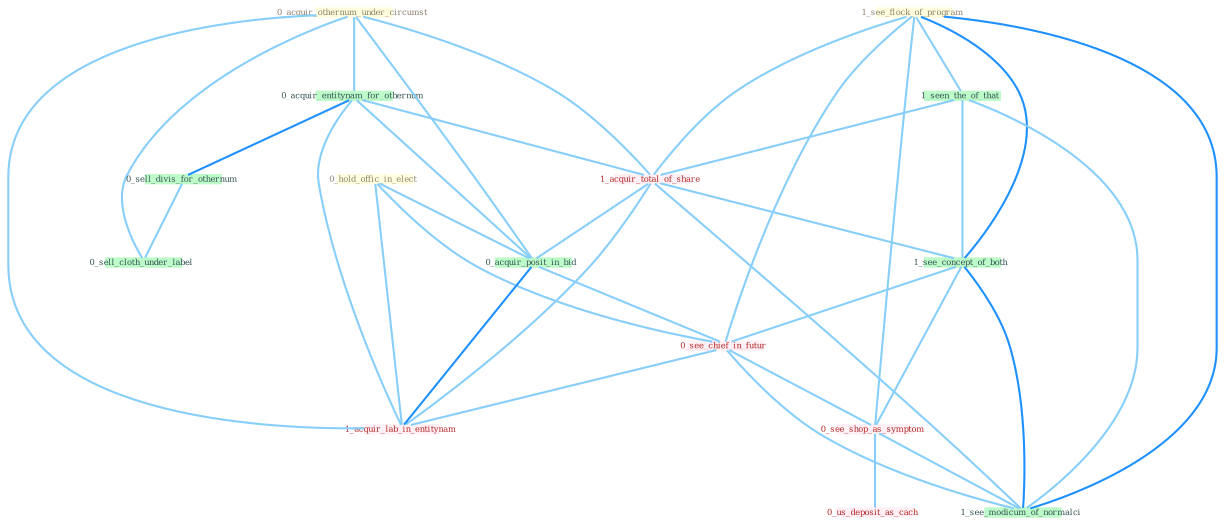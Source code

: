 Graph G{ 
    node
    [shape=polygon,style=filled,width=.5,height=.06,color="#BDFCC9",fixedsize=true,fontsize=4,
    fontcolor="#2f4f4f"];
    {node
    [color="#ffffe0", fontcolor="#8b7d6b"] "0_acquir_othernum_under_circumst " "1_see_flock_of_program " "0_hold_offic_in_elect "}
{node [color="#fff0f5", fontcolor="#b22222"] "1_acquir_total_of_share " "0_see_chief_in_futur " "0_see_shop_as_symptom " "1_acquir_lab_in_entitynam " "0_us_deposit_as_cach "}
edge [color="#B0E2FF"];

	"0_acquir_othernum_under_circumst " -- "0_acquir_entitynam_for_othernum " [w="1", color="#87cefa" ];
	"0_acquir_othernum_under_circumst " -- "1_acquir_total_of_share " [w="1", color="#87cefa" ];
	"0_acquir_othernum_under_circumst " -- "0_sell_cloth_under_label " [w="1", color="#87cefa" ];
	"0_acquir_othernum_under_circumst " -- "0_acquir_posit_in_bid " [w="1", color="#87cefa" ];
	"0_acquir_othernum_under_circumst " -- "1_acquir_lab_in_entitynam " [w="1", color="#87cefa" ];
	"1_see_flock_of_program " -- "1_seen_the_of_that " [w="1", color="#87cefa" ];
	"1_see_flock_of_program " -- "1_acquir_total_of_share " [w="1", color="#87cefa" ];
	"1_see_flock_of_program " -- "1_see_concept_of_both " [w="2", color="#1e90ff" , len=0.8];
	"1_see_flock_of_program " -- "0_see_chief_in_futur " [w="1", color="#87cefa" ];
	"1_see_flock_of_program " -- "0_see_shop_as_symptom " [w="1", color="#87cefa" ];
	"1_see_flock_of_program " -- "1_see_modicum_of_normalci " [w="2", color="#1e90ff" , len=0.8];
	"0_hold_offic_in_elect " -- "0_acquir_posit_in_bid " [w="1", color="#87cefa" ];
	"0_hold_offic_in_elect " -- "0_see_chief_in_futur " [w="1", color="#87cefa" ];
	"0_hold_offic_in_elect " -- "1_acquir_lab_in_entitynam " [w="1", color="#87cefa" ];
	"0_acquir_entitynam_for_othernum " -- "0_sell_divis_for_othernum " [w="2", color="#1e90ff" , len=0.8];
	"0_acquir_entitynam_for_othernum " -- "1_acquir_total_of_share " [w="1", color="#87cefa" ];
	"0_acquir_entitynam_for_othernum " -- "0_acquir_posit_in_bid " [w="1", color="#87cefa" ];
	"0_acquir_entitynam_for_othernum " -- "1_acquir_lab_in_entitynam " [w="1", color="#87cefa" ];
	"1_seen_the_of_that " -- "1_acquir_total_of_share " [w="1", color="#87cefa" ];
	"1_seen_the_of_that " -- "1_see_concept_of_both " [w="1", color="#87cefa" ];
	"1_seen_the_of_that " -- "1_see_modicum_of_normalci " [w="1", color="#87cefa" ];
	"0_sell_divis_for_othernum " -- "0_sell_cloth_under_label " [w="1", color="#87cefa" ];
	"1_acquir_total_of_share " -- "0_acquir_posit_in_bid " [w="1", color="#87cefa" ];
	"1_acquir_total_of_share " -- "1_see_concept_of_both " [w="1", color="#87cefa" ];
	"1_acquir_total_of_share " -- "1_acquir_lab_in_entitynam " [w="1", color="#87cefa" ];
	"1_acquir_total_of_share " -- "1_see_modicum_of_normalci " [w="1", color="#87cefa" ];
	"0_acquir_posit_in_bid " -- "0_see_chief_in_futur " [w="1", color="#87cefa" ];
	"0_acquir_posit_in_bid " -- "1_acquir_lab_in_entitynam " [w="2", color="#1e90ff" , len=0.8];
	"1_see_concept_of_both " -- "0_see_chief_in_futur " [w="1", color="#87cefa" ];
	"1_see_concept_of_both " -- "0_see_shop_as_symptom " [w="1", color="#87cefa" ];
	"1_see_concept_of_both " -- "1_see_modicum_of_normalci " [w="2", color="#1e90ff" , len=0.8];
	"0_see_chief_in_futur " -- "0_see_shop_as_symptom " [w="1", color="#87cefa" ];
	"0_see_chief_in_futur " -- "1_acquir_lab_in_entitynam " [w="1", color="#87cefa" ];
	"0_see_chief_in_futur " -- "1_see_modicum_of_normalci " [w="1", color="#87cefa" ];
	"0_see_shop_as_symptom " -- "0_us_deposit_as_cach " [w="1", color="#87cefa" ];
	"0_see_shop_as_symptom " -- "1_see_modicum_of_normalci " [w="1", color="#87cefa" ];
}